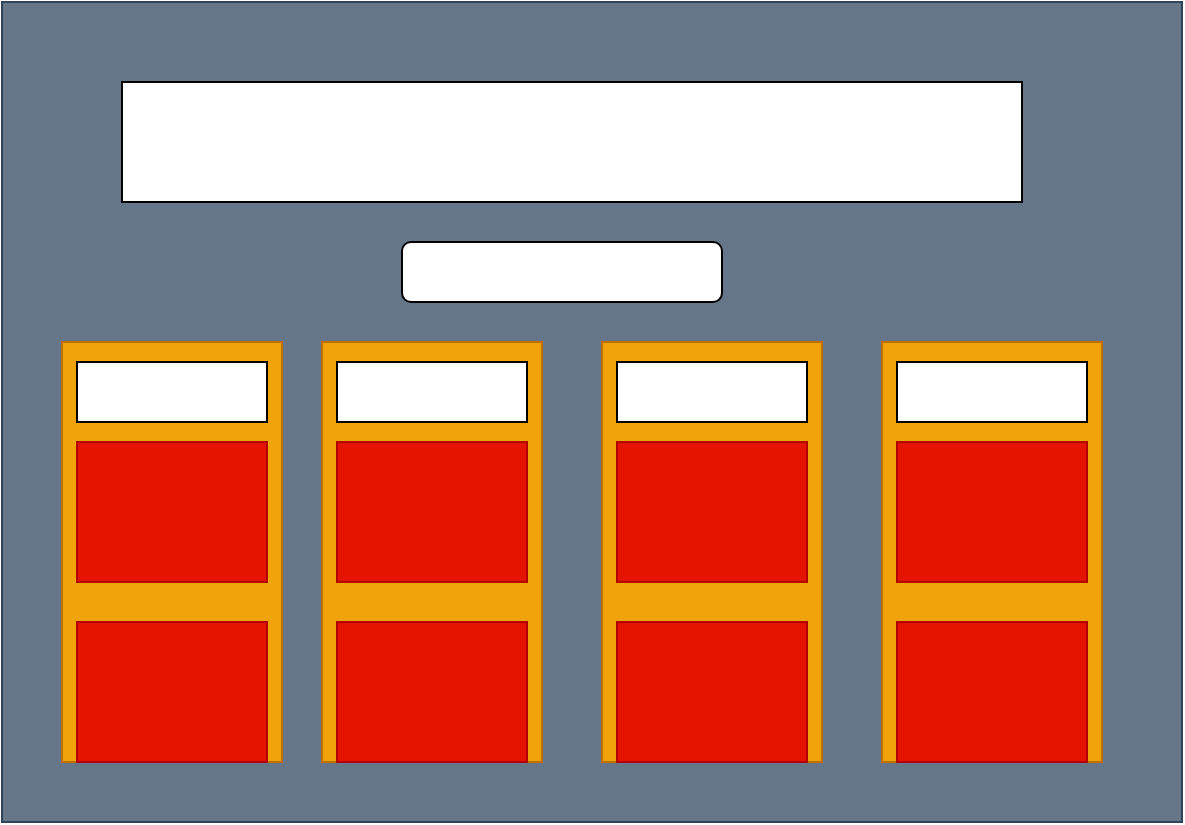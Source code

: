 <mxfile>
    <diagram id="VXv3U9BiTJmW58aoUYxC" name="Page-1">
        <mxGraphModel dx="614" dy="574" grid="1" gridSize="10" guides="1" tooltips="1" connect="1" arrows="1" fold="1" page="1" pageScale="1" pageWidth="827" pageHeight="1169" math="0" shadow="0">
            <root>
                <mxCell id="0"/>
                <mxCell id="1" parent="0"/>
                <mxCell id="2" value="" style="rounded=0;whiteSpace=wrap;html=1;fillColor=#647687;strokeColor=#314354;fontColor=#ffffff;" vertex="1" parent="1">
                    <mxGeometry x="10" y="260" width="590" height="410" as="geometry"/>
                </mxCell>
                <mxCell id="3" value="" style="rounded=0;whiteSpace=wrap;html=1;" vertex="1" parent="1">
                    <mxGeometry x="70" y="300" width="450" height="60" as="geometry"/>
                </mxCell>
                <mxCell id="6" value="" style="rounded=0;whiteSpace=wrap;html=1;fillColor=#f0a30a;fontColor=#000000;strokeColor=#BD7000;" vertex="1" parent="1">
                    <mxGeometry x="40" y="430" width="110" height="210" as="geometry"/>
                </mxCell>
                <mxCell id="8" value="" style="rounded=0;whiteSpace=wrap;html=1;fillColor=#f0a30a;fontColor=#000000;strokeColor=#BD7000;" vertex="1" parent="1">
                    <mxGeometry x="170" y="430" width="110" height="210" as="geometry"/>
                </mxCell>
                <mxCell id="9" value="" style="rounded=0;whiteSpace=wrap;html=1;fillColor=#f0a30a;fontColor=#000000;strokeColor=#BD7000;" vertex="1" parent="1">
                    <mxGeometry x="310" y="430" width="110" height="210" as="geometry"/>
                </mxCell>
                <mxCell id="10" value="" style="rounded=0;whiteSpace=wrap;html=1;fillColor=#f0a30a;fontColor=#000000;strokeColor=#BD7000;" vertex="1" parent="1">
                    <mxGeometry x="450" y="430" width="110" height="210" as="geometry"/>
                </mxCell>
                <mxCell id="11" value="" style="rounded=0;whiteSpace=wrap;html=1;" vertex="1" parent="1">
                    <mxGeometry x="47.5" y="440" width="95" height="30" as="geometry"/>
                </mxCell>
                <mxCell id="12" value="" style="rounded=0;whiteSpace=wrap;html=1;" vertex="1" parent="1">
                    <mxGeometry x="177.5" y="440" width="95" height="30" as="geometry"/>
                </mxCell>
                <mxCell id="13" value="" style="rounded=0;whiteSpace=wrap;html=1;" vertex="1" parent="1">
                    <mxGeometry x="317.5" y="440" width="95" height="30" as="geometry"/>
                </mxCell>
                <mxCell id="14" value="" style="rounded=0;whiteSpace=wrap;html=1;" vertex="1" parent="1">
                    <mxGeometry x="457.5" y="440" width="95" height="30" as="geometry"/>
                </mxCell>
                <mxCell id="15" value="" style="rounded=0;whiteSpace=wrap;html=1;fillColor=#e51400;fontColor=#ffffff;strokeColor=#B20000;" vertex="1" parent="1">
                    <mxGeometry x="47.5" y="570" width="95" height="70" as="geometry"/>
                </mxCell>
                <mxCell id="16" value="" style="rounded=0;whiteSpace=wrap;html=1;fillColor=#e51400;fontColor=#ffffff;strokeColor=#B20000;" vertex="1" parent="1">
                    <mxGeometry x="177.5" y="570" width="95" height="70" as="geometry"/>
                </mxCell>
                <mxCell id="17" value="" style="rounded=0;whiteSpace=wrap;html=1;fillColor=#e51400;fontColor=#ffffff;strokeColor=#B20000;" vertex="1" parent="1">
                    <mxGeometry x="317.5" y="570" width="95" height="70" as="geometry"/>
                </mxCell>
                <mxCell id="18" value="" style="rounded=0;whiteSpace=wrap;html=1;fillColor=#e51400;fontColor=#ffffff;strokeColor=#B20000;" vertex="1" parent="1">
                    <mxGeometry x="457.5" y="570" width="95" height="70" as="geometry"/>
                </mxCell>
                <mxCell id="20" value="" style="rounded=0;whiteSpace=wrap;html=1;fillColor=#e51400;fontColor=#ffffff;strokeColor=#B20000;" vertex="1" parent="1">
                    <mxGeometry x="457.5" y="480" width="95" height="70" as="geometry"/>
                </mxCell>
                <mxCell id="21" value="" style="rounded=0;whiteSpace=wrap;html=1;fillColor=#e51400;fontColor=#ffffff;strokeColor=#B20000;" vertex="1" parent="1">
                    <mxGeometry x="317.5" y="480" width="95" height="70" as="geometry"/>
                </mxCell>
                <mxCell id="22" value="" style="rounded=0;whiteSpace=wrap;html=1;fillColor=#e51400;fontColor=#ffffff;strokeColor=#B20000;" vertex="1" parent="1">
                    <mxGeometry x="177.5" y="480" width="95" height="70" as="geometry"/>
                </mxCell>
                <mxCell id="23" value="" style="rounded=0;whiteSpace=wrap;html=1;fillColor=#e51400;fontColor=#ffffff;strokeColor=#B20000;" vertex="1" parent="1">
                    <mxGeometry x="47.5" y="480" width="95" height="70" as="geometry"/>
                </mxCell>
                <mxCell id="24" value="" style="rounded=1;whiteSpace=wrap;html=1;" vertex="1" parent="1">
                    <mxGeometry x="210" y="380" width="160" height="30" as="geometry"/>
                </mxCell>
            </root>
        </mxGraphModel>
    </diagram>
</mxfile>